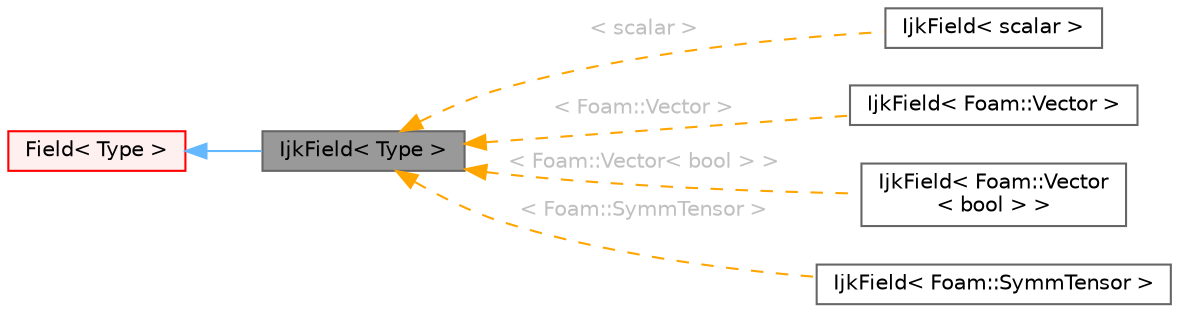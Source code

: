 digraph "IjkField&lt; Type &gt;"
{
 // LATEX_PDF_SIZE
  bgcolor="transparent";
  edge [fontname=Helvetica,fontsize=10,labelfontname=Helvetica,labelfontsize=10];
  node [fontname=Helvetica,fontsize=10,shape=box,height=0.2,width=0.4];
  rankdir="LR";
  Node1 [id="Node000001",label="IjkField\< Type \>",height=0.2,width=0.4,color="gray40", fillcolor="grey60", style="filled", fontcolor="black",tooltip="Generic templated field type with i-j-k addressing."];
  Node2 -> Node1 [id="edge1_Node000001_Node000002",dir="back",color="steelblue1",style="solid",tooltip=" "];
  Node2 [id="Node000002",label="Field\< Type \>",height=0.2,width=0.4,color="red", fillcolor="#FFF0F0", style="filled",URL="$classFoam_1_1Field.html",tooltip="Generic templated field type."];
  Node1 -> Node9 [id="edge2_Node000001_Node000009",dir="back",color="orange",style="dashed",tooltip=" ",label=" \< scalar \>",fontcolor="grey" ];
  Node9 [id="Node000009",label="IjkField\< scalar \>",height=0.2,width=0.4,color="gray40", fillcolor="white", style="filled",URL="$classFoam_1_1IjkField.html",tooltip=" "];
  Node1 -> Node10 [id="edge3_Node000001_Node000010",dir="back",color="orange",style="dashed",tooltip=" ",label=" \< Foam::Vector \>",fontcolor="grey" ];
  Node10 [id="Node000010",label="IjkField\< Foam::Vector \>",height=0.2,width=0.4,color="gray40", fillcolor="white", style="filled",URL="$classFoam_1_1IjkField.html",tooltip=" "];
  Node1 -> Node11 [id="edge4_Node000001_Node000011",dir="back",color="orange",style="dashed",tooltip=" ",label=" \< Foam::Vector\< bool \> \>",fontcolor="grey" ];
  Node11 [id="Node000011",label="IjkField\< Foam::Vector\l\< bool \> \>",height=0.2,width=0.4,color="gray40", fillcolor="white", style="filled",URL="$classFoam_1_1IjkField.html",tooltip=" "];
  Node1 -> Node12 [id="edge5_Node000001_Node000012",dir="back",color="orange",style="dashed",tooltip=" ",label=" \< Foam::SymmTensor \>",fontcolor="grey" ];
  Node12 [id="Node000012",label="IjkField\< Foam::SymmTensor \>",height=0.2,width=0.4,color="gray40", fillcolor="white", style="filled",URL="$classFoam_1_1IjkField.html",tooltip=" "];
}
